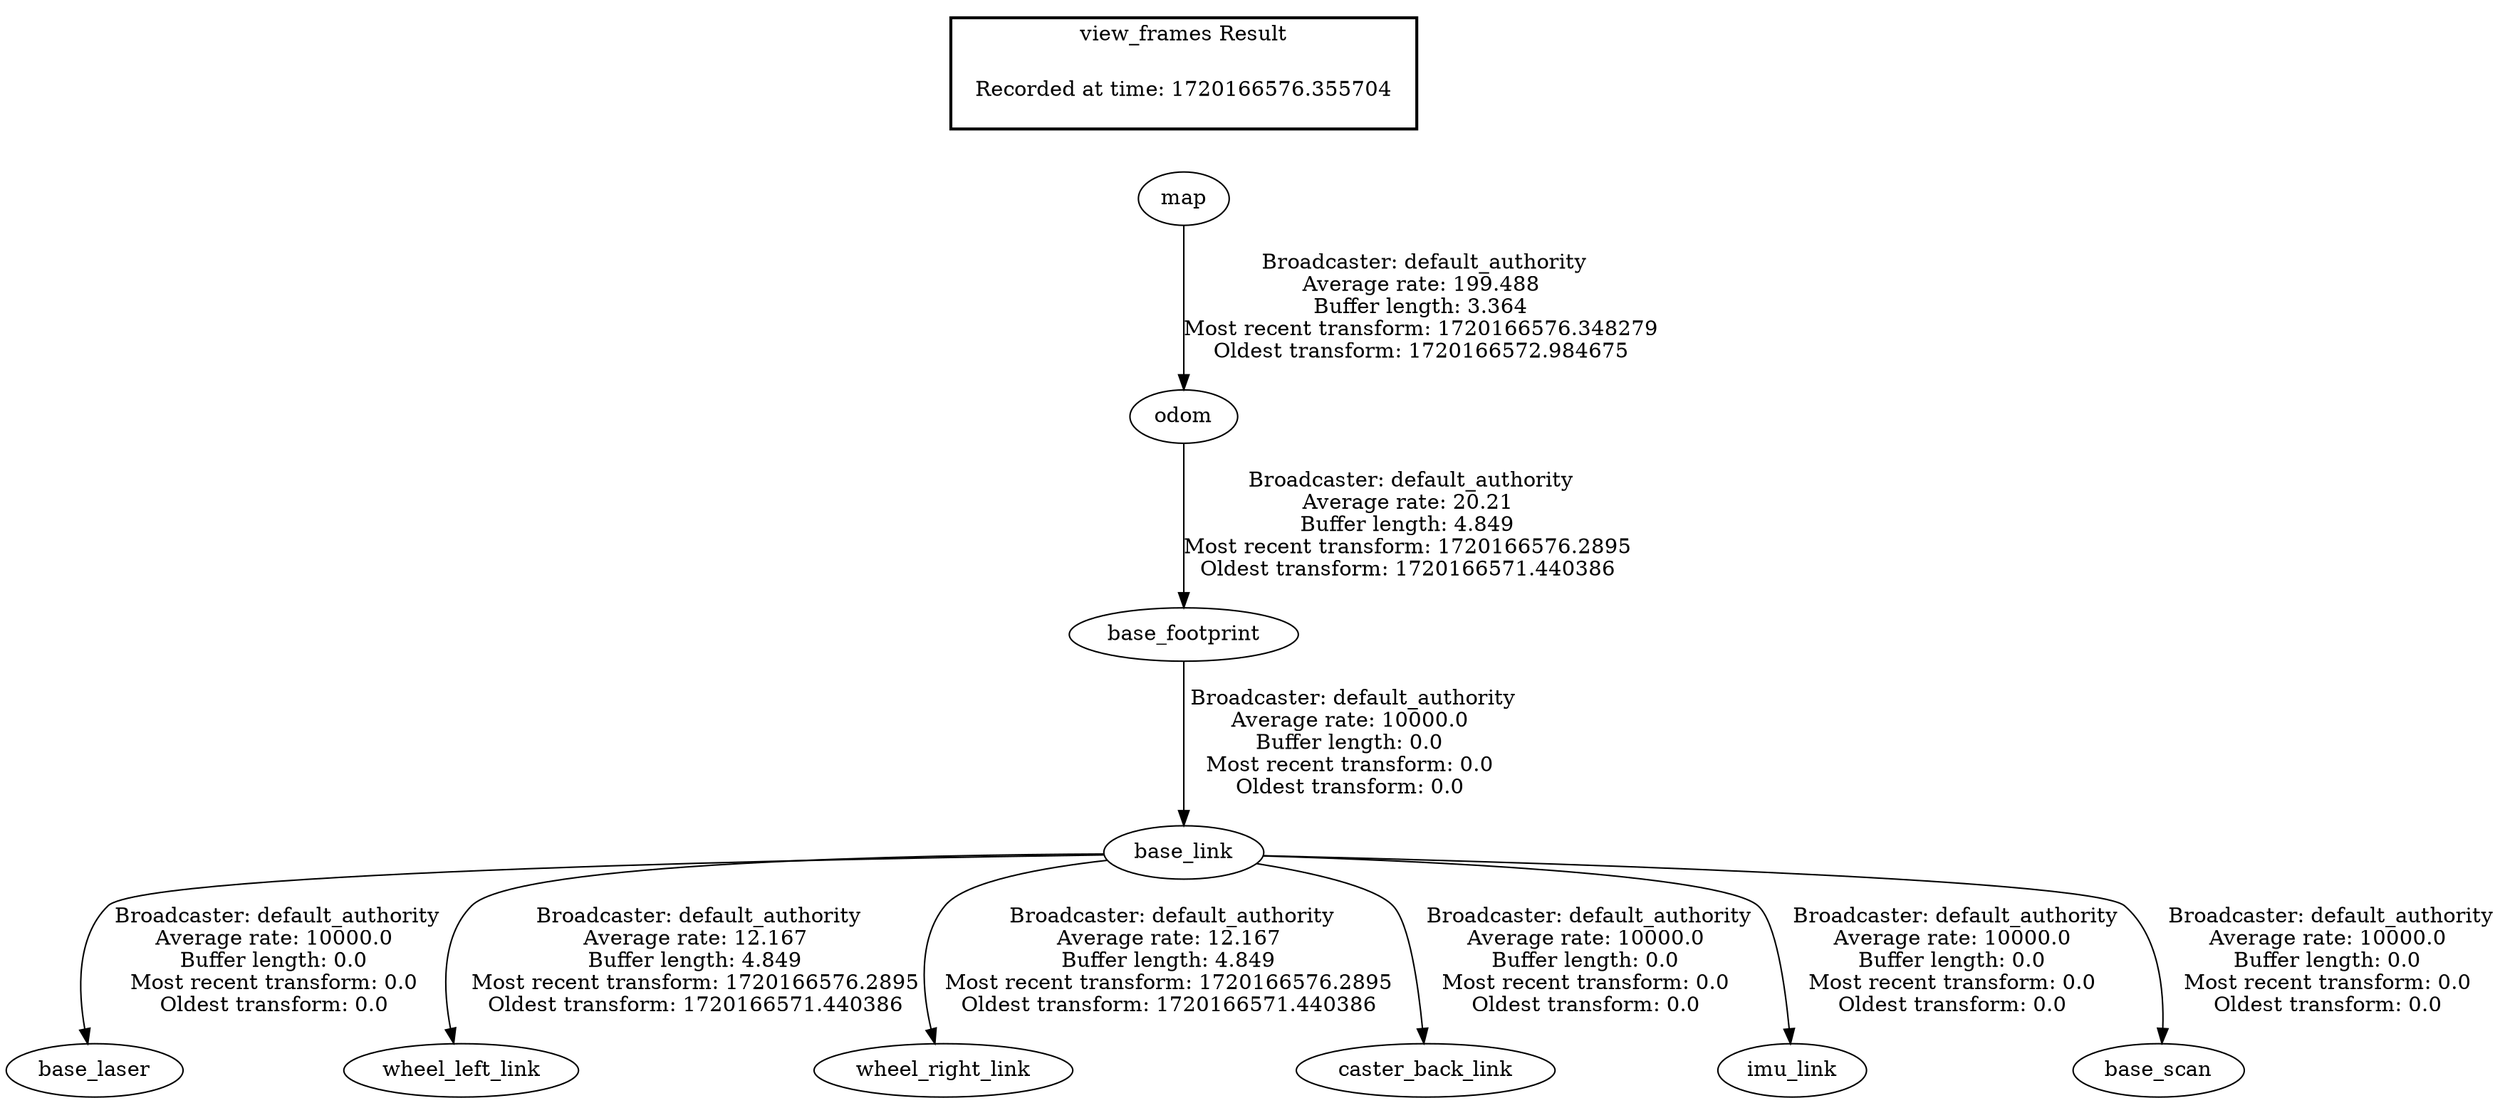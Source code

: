 digraph G {
"base_link" -> "base_laser"[label=" Broadcaster: default_authority\nAverage rate: 10000.0\nBuffer length: 0.0\nMost recent transform: 0.0\nOldest transform: 0.0\n"];
"base_footprint" -> "base_link"[label=" Broadcaster: default_authority\nAverage rate: 10000.0\nBuffer length: 0.0\nMost recent transform: 0.0\nOldest transform: 0.0\n"];
"base_link" -> "wheel_left_link"[label=" Broadcaster: default_authority\nAverage rate: 12.167\nBuffer length: 4.849\nMost recent transform: 1720166576.2895\nOldest transform: 1720166571.440386\n"];
"base_link" -> "wheel_right_link"[label=" Broadcaster: default_authority\nAverage rate: 12.167\nBuffer length: 4.849\nMost recent transform: 1720166576.2895\nOldest transform: 1720166571.440386\n"];
"odom" -> "base_footprint"[label=" Broadcaster: default_authority\nAverage rate: 20.21\nBuffer length: 4.849\nMost recent transform: 1720166576.2895\nOldest transform: 1720166571.440386\n"];
"map" -> "odom"[label=" Broadcaster: default_authority\nAverage rate: 199.488\nBuffer length: 3.364\nMost recent transform: 1720166576.348279\nOldest transform: 1720166572.984675\n"];
"base_link" -> "caster_back_link"[label=" Broadcaster: default_authority\nAverage rate: 10000.0\nBuffer length: 0.0\nMost recent transform: 0.0\nOldest transform: 0.0\n"];
"base_link" -> "imu_link"[label=" Broadcaster: default_authority\nAverage rate: 10000.0\nBuffer length: 0.0\nMost recent transform: 0.0\nOldest transform: 0.0\n"];
"base_link" -> "base_scan"[label=" Broadcaster: default_authority\nAverage rate: 10000.0\nBuffer length: 0.0\nMost recent transform: 0.0\nOldest transform: 0.0\n"];
edge [style=invis];
 subgraph cluster_legend { style=bold; color=black; label ="view_frames Result";
"Recorded at time: 1720166576.355704"[ shape=plaintext ] ;
}->"map";
}